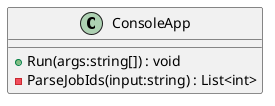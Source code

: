 @startuml
class ConsoleApp {
    + Run(args:string[]) : void
    - ParseJobIds(input:string) : List<int>
}
@enduml
